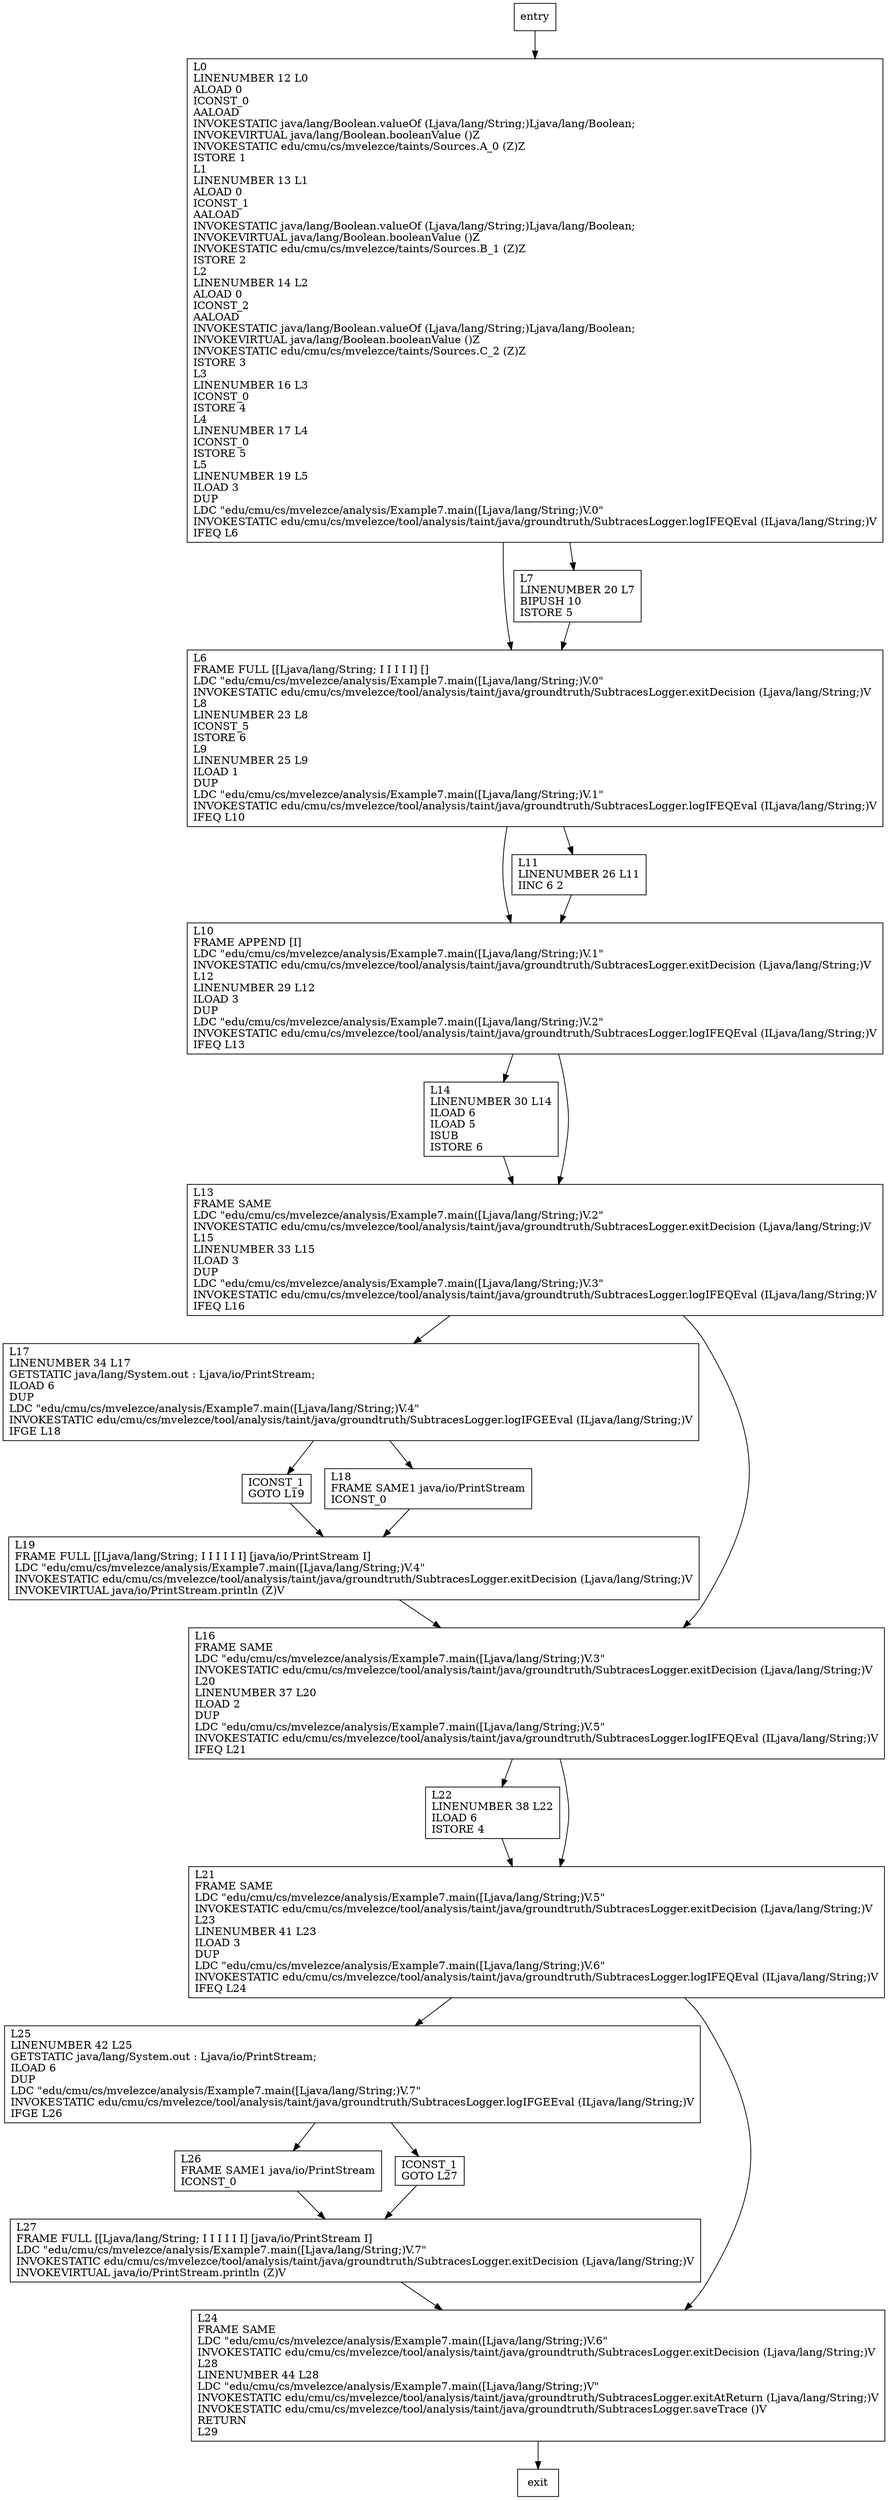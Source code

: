 digraph main {
node [shape=record];
1442768482 [label="L27\lFRAME FULL [[Ljava/lang/String; I I I I I I] [java/io/PrintStream I]\lLDC \"edu/cmu/cs/mvelezce/analysis/Example7.main([Ljava/lang/String;)V.7\"\lINVOKESTATIC edu/cmu/cs/mvelezce/tool/analysis/taint/java/groundtruth/SubtracesLogger.exitDecision (Ljava/lang/String;)V\lINVOKEVIRTUAL java/io/PrintStream.println (Z)V\l"];
918738473 [label="L26\lFRAME SAME1 java/io/PrintStream\lICONST_0\l"];
1228603887 [label="ICONST_1\lGOTO L27\l"];
1821228886 [label="L25\lLINENUMBER 42 L25\lGETSTATIC java/lang/System.out : Ljava/io/PrintStream;\lILOAD 6\lDUP\lLDC \"edu/cmu/cs/mvelezce/analysis/Example7.main([Ljava/lang/String;)V.7\"\lINVOKESTATIC edu/cmu/cs/mvelezce/tool/analysis/taint/java/groundtruth/SubtracesLogger.logIFGEEval (ILjava/lang/String;)V\lIFGE L26\l"];
1729045606 [label="L17\lLINENUMBER 34 L17\lGETSTATIC java/lang/System.out : Ljava/io/PrintStream;\lILOAD 6\lDUP\lLDC \"edu/cmu/cs/mvelezce/analysis/Example7.main([Ljava/lang/String;)V.4\"\lINVOKESTATIC edu/cmu/cs/mvelezce/tool/analysis/taint/java/groundtruth/SubtracesLogger.logIFGEEval (ILjava/lang/String;)V\lIFGE L18\l"];
1857852787 [label="L19\lFRAME FULL [[Ljava/lang/String; I I I I I I] [java/io/PrintStream I]\lLDC \"edu/cmu/cs/mvelezce/analysis/Example7.main([Ljava/lang/String;)V.4\"\lINVOKESTATIC edu/cmu/cs/mvelezce/tool/analysis/taint/java/groundtruth/SubtracesLogger.exitDecision (Ljava/lang/String;)V\lINVOKEVIRTUAL java/io/PrintStream.println (Z)V\l"];
380556447 [label="L0\lLINENUMBER 12 L0\lALOAD 0\lICONST_0\lAALOAD\lINVOKESTATIC java/lang/Boolean.valueOf (Ljava/lang/String;)Ljava/lang/Boolean;\lINVOKEVIRTUAL java/lang/Boolean.booleanValue ()Z\lINVOKESTATIC edu/cmu/cs/mvelezce/taints/Sources.A_0 (Z)Z\lISTORE 1\lL1\lLINENUMBER 13 L1\lALOAD 0\lICONST_1\lAALOAD\lINVOKESTATIC java/lang/Boolean.valueOf (Ljava/lang/String;)Ljava/lang/Boolean;\lINVOKEVIRTUAL java/lang/Boolean.booleanValue ()Z\lINVOKESTATIC edu/cmu/cs/mvelezce/taints/Sources.B_1 (Z)Z\lISTORE 2\lL2\lLINENUMBER 14 L2\lALOAD 0\lICONST_2\lAALOAD\lINVOKESTATIC java/lang/Boolean.valueOf (Ljava/lang/String;)Ljava/lang/Boolean;\lINVOKEVIRTUAL java/lang/Boolean.booleanValue ()Z\lINVOKESTATIC edu/cmu/cs/mvelezce/taints/Sources.C_2 (Z)Z\lISTORE 3\lL3\lLINENUMBER 16 L3\lICONST_0\lISTORE 4\lL4\lLINENUMBER 17 L4\lICONST_0\lISTORE 5\lL5\lLINENUMBER 19 L5\lILOAD 3\lDUP\lLDC \"edu/cmu/cs/mvelezce/analysis/Example7.main([Ljava/lang/String;)V.0\"\lINVOKESTATIC edu/cmu/cs/mvelezce/tool/analysis/taint/java/groundtruth/SubtracesLogger.logIFEQEval (ILjava/lang/String;)V\lIFEQ L6\l"];
431097582 [label="L10\lFRAME APPEND [I]\lLDC \"edu/cmu/cs/mvelezce/analysis/Example7.main([Ljava/lang/String;)V.1\"\lINVOKESTATIC edu/cmu/cs/mvelezce/tool/analysis/taint/java/groundtruth/SubtracesLogger.exitDecision (Ljava/lang/String;)V\lL12\lLINENUMBER 29 L12\lILOAD 3\lDUP\lLDC \"edu/cmu/cs/mvelezce/analysis/Example7.main([Ljava/lang/String;)V.2\"\lINVOKESTATIC edu/cmu/cs/mvelezce/tool/analysis/taint/java/groundtruth/SubtracesLogger.logIFEQEval (ILjava/lang/String;)V\lIFEQ L13\l"];
1725825266 [label="L6\lFRAME FULL [[Ljava/lang/String; I I I I I] []\lLDC \"edu/cmu/cs/mvelezce/analysis/Example7.main([Ljava/lang/String;)V.0\"\lINVOKESTATIC edu/cmu/cs/mvelezce/tool/analysis/taint/java/groundtruth/SubtracesLogger.exitDecision (Ljava/lang/String;)V\lL8\lLINENUMBER 23 L8\lICONST_5\lISTORE 6\lL9\lLINENUMBER 25 L9\lILOAD 1\lDUP\lLDC \"edu/cmu/cs/mvelezce/analysis/Example7.main([Ljava/lang/String;)V.1\"\lINVOKESTATIC edu/cmu/cs/mvelezce/tool/analysis/taint/java/groundtruth/SubtracesLogger.logIFEQEval (ILjava/lang/String;)V\lIFEQ L10\l"];
1816633311 [label="L7\lLINENUMBER 20 L7\lBIPUSH 10\lISTORE 5\l"];
1661178041 [label="L22\lLINENUMBER 38 L22\lILOAD 6\lISTORE 4\l"];
2044211046 [label="L11\lLINENUMBER 26 L11\lIINC 6 2\l"];
1888400144 [label="ICONST_1\lGOTO L19\l"];
268258490 [label="L14\lLINENUMBER 30 L14\lILOAD 6\lILOAD 5\lISUB\lISTORE 6\l"];
201245433 [label="L18\lFRAME SAME1 java/io/PrintStream\lICONST_0\l"];
1720760826 [label="L24\lFRAME SAME\lLDC \"edu/cmu/cs/mvelezce/analysis/Example7.main([Ljava/lang/String;)V.6\"\lINVOKESTATIC edu/cmu/cs/mvelezce/tool/analysis/taint/java/groundtruth/SubtracesLogger.exitDecision (Ljava/lang/String;)V\lL28\lLINENUMBER 44 L28\lLDC \"edu/cmu/cs/mvelezce/analysis/Example7.main([Ljava/lang/String;)V\"\lINVOKESTATIC edu/cmu/cs/mvelezce/tool/analysis/taint/java/groundtruth/SubtracesLogger.exitAtReturn (Ljava/lang/String;)V\lINVOKESTATIC edu/cmu/cs/mvelezce/tool/analysis/taint/java/groundtruth/SubtracesLogger.saveTrace ()V\lRETURN\lL29\l"];
1595180029 [label="L13\lFRAME SAME\lLDC \"edu/cmu/cs/mvelezce/analysis/Example7.main([Ljava/lang/String;)V.2\"\lINVOKESTATIC edu/cmu/cs/mvelezce/tool/analysis/taint/java/groundtruth/SubtracesLogger.exitDecision (Ljava/lang/String;)V\lL15\lLINENUMBER 33 L15\lILOAD 3\lDUP\lLDC \"edu/cmu/cs/mvelezce/analysis/Example7.main([Ljava/lang/String;)V.3\"\lINVOKESTATIC edu/cmu/cs/mvelezce/tool/analysis/taint/java/groundtruth/SubtracesLogger.logIFEQEval (ILjava/lang/String;)V\lIFEQ L16\l"];
1845746463 [label="L16\lFRAME SAME\lLDC \"edu/cmu/cs/mvelezce/analysis/Example7.main([Ljava/lang/String;)V.3\"\lINVOKESTATIC edu/cmu/cs/mvelezce/tool/analysis/taint/java/groundtruth/SubtracesLogger.exitDecision (Ljava/lang/String;)V\lL20\lLINENUMBER 37 L20\lILOAD 2\lDUP\lLDC \"edu/cmu/cs/mvelezce/analysis/Example7.main([Ljava/lang/String;)V.5\"\lINVOKESTATIC edu/cmu/cs/mvelezce/tool/analysis/taint/java/groundtruth/SubtracesLogger.logIFEQEval (ILjava/lang/String;)V\lIFEQ L21\l"];
513241240 [label="L21\lFRAME SAME\lLDC \"edu/cmu/cs/mvelezce/analysis/Example7.main([Ljava/lang/String;)V.5\"\lINVOKESTATIC edu/cmu/cs/mvelezce/tool/analysis/taint/java/groundtruth/SubtracesLogger.exitDecision (Ljava/lang/String;)V\lL23\lLINENUMBER 41 L23\lILOAD 3\lDUP\lLDC \"edu/cmu/cs/mvelezce/analysis/Example7.main([Ljava/lang/String;)V.6\"\lINVOKESTATIC edu/cmu/cs/mvelezce/tool/analysis/taint/java/groundtruth/SubtracesLogger.logIFEQEval (ILjava/lang/String;)V\lIFEQ L24\l"];
entry;
exit;
1442768482 -> 1720760826;
918738473 -> 1442768482;
1228603887 -> 1442768482;
1821228886 -> 918738473;
1821228886 -> 1228603887;
1729045606 -> 1888400144;
1729045606 -> 201245433;
1857852787 -> 1845746463;
380556447 -> 1725825266;
380556447 -> 1816633311;
431097582 -> 268258490;
431097582 -> 1595180029;
1725825266 -> 2044211046;
1725825266 -> 431097582;
entry -> 380556447;
1816633311 -> 1725825266;
1661178041 -> 513241240;
2044211046 -> 431097582;
1888400144 -> 1857852787;
268258490 -> 1595180029;
201245433 -> 1857852787;
1720760826 -> exit;
1595180029 -> 1729045606;
1595180029 -> 1845746463;
1845746463 -> 1661178041;
1845746463 -> 513241240;
513241240 -> 1821228886;
513241240 -> 1720760826;
}
